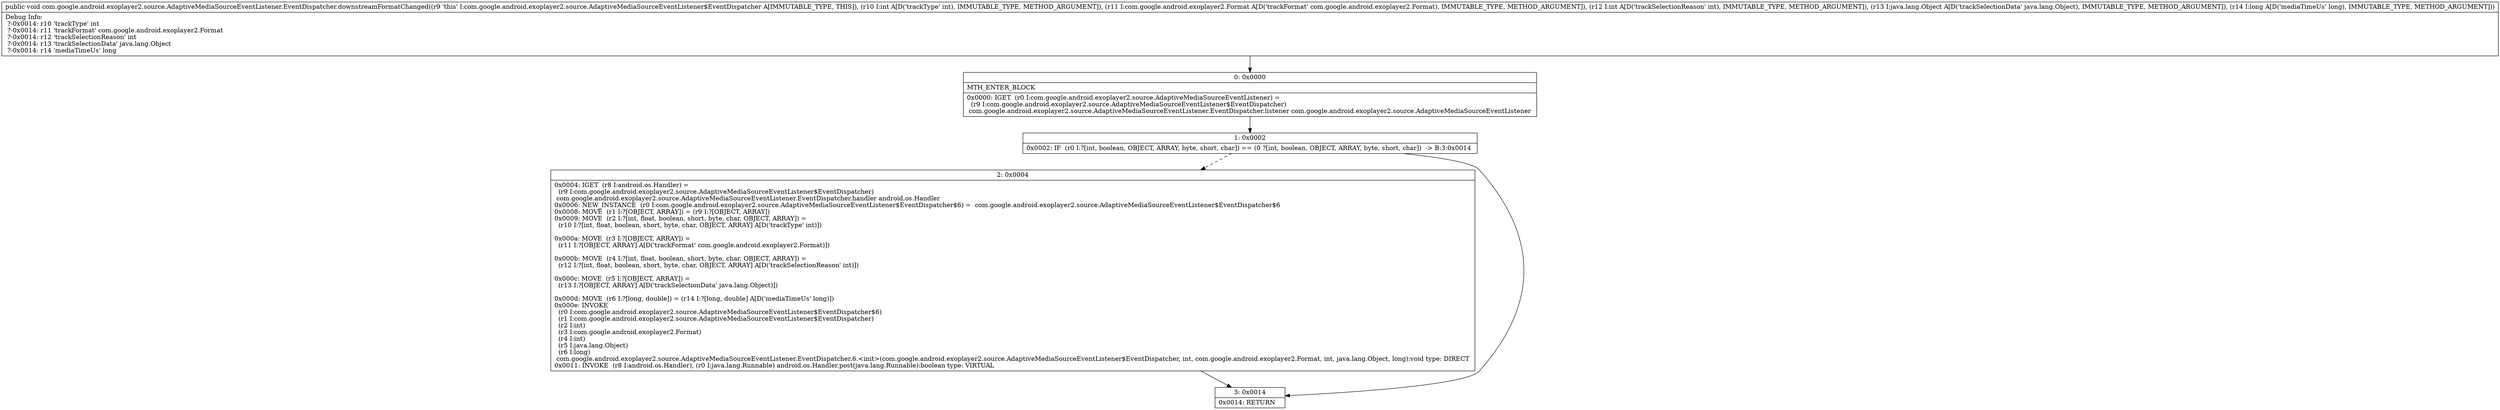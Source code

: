 digraph "CFG forcom.google.android.exoplayer2.source.AdaptiveMediaSourceEventListener.EventDispatcher.downstreamFormatChanged(ILcom\/google\/android\/exoplayer2\/Format;ILjava\/lang\/Object;J)V" {
Node_0 [shape=record,label="{0\:\ 0x0000|MTH_ENTER_BLOCK\l|0x0000: IGET  (r0 I:com.google.android.exoplayer2.source.AdaptiveMediaSourceEventListener) = \l  (r9 I:com.google.android.exoplayer2.source.AdaptiveMediaSourceEventListener$EventDispatcher)\l com.google.android.exoplayer2.source.AdaptiveMediaSourceEventListener.EventDispatcher.listener com.google.android.exoplayer2.source.AdaptiveMediaSourceEventListener \l}"];
Node_1 [shape=record,label="{1\:\ 0x0002|0x0002: IF  (r0 I:?[int, boolean, OBJECT, ARRAY, byte, short, char]) == (0 ?[int, boolean, OBJECT, ARRAY, byte, short, char])  \-\> B:3:0x0014 \l}"];
Node_2 [shape=record,label="{2\:\ 0x0004|0x0004: IGET  (r8 I:android.os.Handler) = \l  (r9 I:com.google.android.exoplayer2.source.AdaptiveMediaSourceEventListener$EventDispatcher)\l com.google.android.exoplayer2.source.AdaptiveMediaSourceEventListener.EventDispatcher.handler android.os.Handler \l0x0006: NEW_INSTANCE  (r0 I:com.google.android.exoplayer2.source.AdaptiveMediaSourceEventListener$EventDispatcher$6) =  com.google.android.exoplayer2.source.AdaptiveMediaSourceEventListener$EventDispatcher$6 \l0x0008: MOVE  (r1 I:?[OBJECT, ARRAY]) = (r9 I:?[OBJECT, ARRAY]) \l0x0009: MOVE  (r2 I:?[int, float, boolean, short, byte, char, OBJECT, ARRAY]) = \l  (r10 I:?[int, float, boolean, short, byte, char, OBJECT, ARRAY] A[D('trackType' int)])\l \l0x000a: MOVE  (r3 I:?[OBJECT, ARRAY]) = \l  (r11 I:?[OBJECT, ARRAY] A[D('trackFormat' com.google.android.exoplayer2.Format)])\l \l0x000b: MOVE  (r4 I:?[int, float, boolean, short, byte, char, OBJECT, ARRAY]) = \l  (r12 I:?[int, float, boolean, short, byte, char, OBJECT, ARRAY] A[D('trackSelectionReason' int)])\l \l0x000c: MOVE  (r5 I:?[OBJECT, ARRAY]) = \l  (r13 I:?[OBJECT, ARRAY] A[D('trackSelectionData' java.lang.Object)])\l \l0x000d: MOVE  (r6 I:?[long, double]) = (r14 I:?[long, double] A[D('mediaTimeUs' long)]) \l0x000e: INVOKE  \l  (r0 I:com.google.android.exoplayer2.source.AdaptiveMediaSourceEventListener$EventDispatcher$6)\l  (r1 I:com.google.android.exoplayer2.source.AdaptiveMediaSourceEventListener$EventDispatcher)\l  (r2 I:int)\l  (r3 I:com.google.android.exoplayer2.Format)\l  (r4 I:int)\l  (r5 I:java.lang.Object)\l  (r6 I:long)\l com.google.android.exoplayer2.source.AdaptiveMediaSourceEventListener.EventDispatcher.6.\<init\>(com.google.android.exoplayer2.source.AdaptiveMediaSourceEventListener$EventDispatcher, int, com.google.android.exoplayer2.Format, int, java.lang.Object, long):void type: DIRECT \l0x0011: INVOKE  (r8 I:android.os.Handler), (r0 I:java.lang.Runnable) android.os.Handler.post(java.lang.Runnable):boolean type: VIRTUAL \l}"];
Node_3 [shape=record,label="{3\:\ 0x0014|0x0014: RETURN   \l}"];
MethodNode[shape=record,label="{public void com.google.android.exoplayer2.source.AdaptiveMediaSourceEventListener.EventDispatcher.downstreamFormatChanged((r9 'this' I:com.google.android.exoplayer2.source.AdaptiveMediaSourceEventListener$EventDispatcher A[IMMUTABLE_TYPE, THIS]), (r10 I:int A[D('trackType' int), IMMUTABLE_TYPE, METHOD_ARGUMENT]), (r11 I:com.google.android.exoplayer2.Format A[D('trackFormat' com.google.android.exoplayer2.Format), IMMUTABLE_TYPE, METHOD_ARGUMENT]), (r12 I:int A[D('trackSelectionReason' int), IMMUTABLE_TYPE, METHOD_ARGUMENT]), (r13 I:java.lang.Object A[D('trackSelectionData' java.lang.Object), IMMUTABLE_TYPE, METHOD_ARGUMENT]), (r14 I:long A[D('mediaTimeUs' long), IMMUTABLE_TYPE, METHOD_ARGUMENT]))  | Debug Info:\l  ?\-0x0014: r10 'trackType' int\l  ?\-0x0014: r11 'trackFormat' com.google.android.exoplayer2.Format\l  ?\-0x0014: r12 'trackSelectionReason' int\l  ?\-0x0014: r13 'trackSelectionData' java.lang.Object\l  ?\-0x0014: r14 'mediaTimeUs' long\l}"];
MethodNode -> Node_0;
Node_0 -> Node_1;
Node_1 -> Node_2[style=dashed];
Node_1 -> Node_3;
Node_2 -> Node_3;
}

